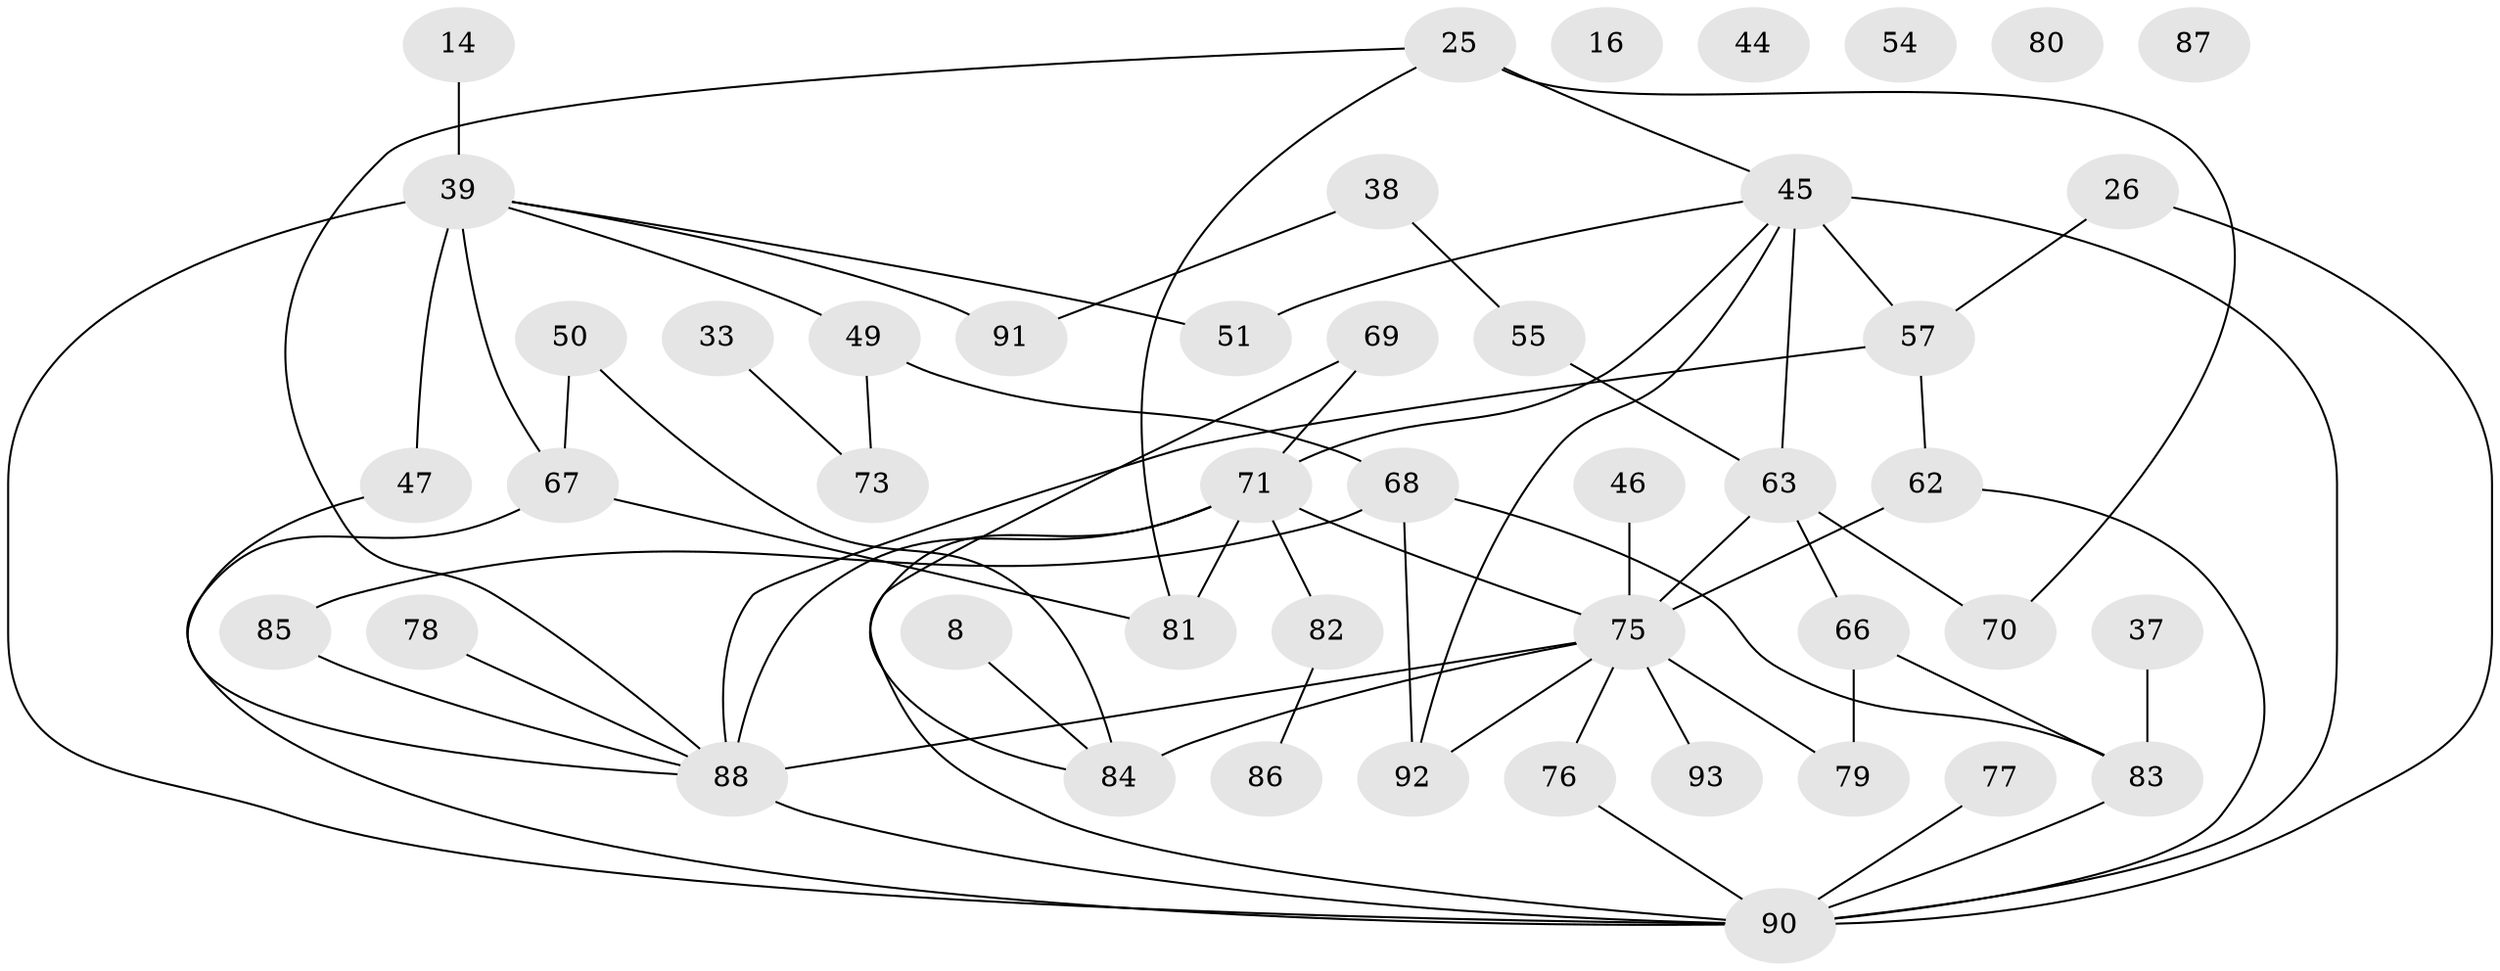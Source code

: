 // original degree distribution, {2: 0.26881720430107525, 5: 0.06451612903225806, 3: 0.22580645161290322, 6: 0.053763440860215055, 1: 0.15053763440860216, 4: 0.13978494623655913, 0: 0.053763440860215055, 7: 0.03225806451612903, 8: 0.010752688172043012}
// Generated by graph-tools (version 1.1) at 2025/43/03/04/25 21:43:22]
// undirected, 46 vertices, 65 edges
graph export_dot {
graph [start="1"]
  node [color=gray90,style=filled];
  8;
  14;
  16;
  25;
  26;
  33;
  37;
  38;
  39 [super="+6"];
  44;
  45 [super="+4+29"];
  46;
  47;
  49;
  50;
  51;
  54;
  55 [super="+30"];
  57 [super="+20"];
  62;
  63 [super="+21"];
  66 [super="+64"];
  67 [super="+59"];
  68 [super="+12"];
  69;
  70;
  71 [super="+43+56+36"];
  73;
  75 [super="+22+72+48"];
  76;
  77;
  78;
  79;
  80;
  81;
  82;
  83 [super="+74"];
  84 [super="+23+53"];
  85 [super="+11"];
  86;
  87;
  88 [super="+60"];
  90 [super="+41+42+61+89"];
  91;
  92;
  93;
  8 -- 84;
  14 -- 39;
  25 -- 45;
  25 -- 70;
  25 -- 81;
  25 -- 88;
  26 -- 57;
  26 -- 90;
  33 -- 73;
  37 -- 83;
  38 -- 55;
  38 -- 91;
  39 -- 49;
  39 -- 51;
  39 -- 67 [weight=3];
  39 -- 91;
  39 -- 47;
  39 -- 90 [weight=3];
  45 -- 51;
  45 -- 92;
  45 -- 57 [weight=2];
  45 -- 63;
  45 -- 90 [weight=2];
  45 -- 71;
  46 -- 75;
  47 -- 88;
  49 -- 68 [weight=2];
  49 -- 73;
  50 -- 84;
  50 -- 67;
  55 -- 63;
  57 -- 62 [weight=2];
  57 -- 88;
  62 -- 75 [weight=2];
  62 -- 90 [weight=3];
  63 -- 66;
  63 -- 75;
  63 -- 70;
  66 -- 83;
  66 -- 79;
  67 -- 81 [weight=2];
  67 -- 90;
  68 -- 92;
  68 -- 85;
  68 -- 83;
  69 -- 84;
  69 -- 71;
  71 -- 81 [weight=2];
  71 -- 82;
  71 -- 90;
  71 -- 75 [weight=2];
  71 -- 88;
  75 -- 79 [weight=2];
  75 -- 92;
  75 -- 93;
  75 -- 84 [weight=4];
  75 -- 88 [weight=2];
  75 -- 76;
  76 -- 90;
  77 -- 90;
  78 -- 88;
  82 -- 86;
  83 -- 90 [weight=2];
  85 -- 88;
  88 -- 90 [weight=3];
}
